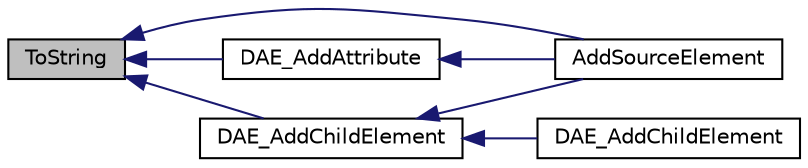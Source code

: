 digraph "ToString"
{
  edge [fontname="Helvetica",fontsize="10",labelfontname="Helvetica",labelfontsize="10"];
  node [fontname="Helvetica",fontsize="10",shape=record];
  rankdir="LR";
  Node38 [label="ToString",height=0.2,width=0.4,color="black", fillcolor="grey75", style="filled", fontcolor="black"];
  Node38 -> Node39 [dir="back",color="midnightblue",fontsize="10",style="solid"];
  Node39 [label="AddSourceElement",height=0.2,width=0.4,color="black", fillcolor="white", style="filled",URL="$fbxcolladaelement_8h.html#a0b2bfa0261f7e12aa46598f5b3042b77"];
  Node38 -> Node40 [dir="back",color="midnightblue",fontsize="10",style="solid"];
  Node40 [label="DAE_AddChildElement",height=0.2,width=0.4,color="black", fillcolor="white", style="filled",URL="$fbxcolladautils_8h.html#afe4f0793c49a24e2820ba0ef44ff4109"];
  Node40 -> Node39 [dir="back",color="midnightblue",fontsize="10",style="solid"];
  Node40 -> Node41 [dir="back",color="midnightblue",fontsize="10",style="solid"];
  Node41 [label="DAE_AddChildElement",height=0.2,width=0.4,color="black", fillcolor="white", style="filled",URL="$fbxcolladautils_8h.html#a4b29f44c7acba598604fba3de1bcea86"];
  Node38 -> Node42 [dir="back",color="midnightblue",fontsize="10",style="solid"];
  Node42 [label="DAE_AddAttribute",height=0.2,width=0.4,color="black", fillcolor="white", style="filled",URL="$fbxcolladautils_8h.html#a44e052670df0cec44388b1ec658e6025"];
  Node42 -> Node39 [dir="back",color="midnightblue",fontsize="10",style="solid"];
}

